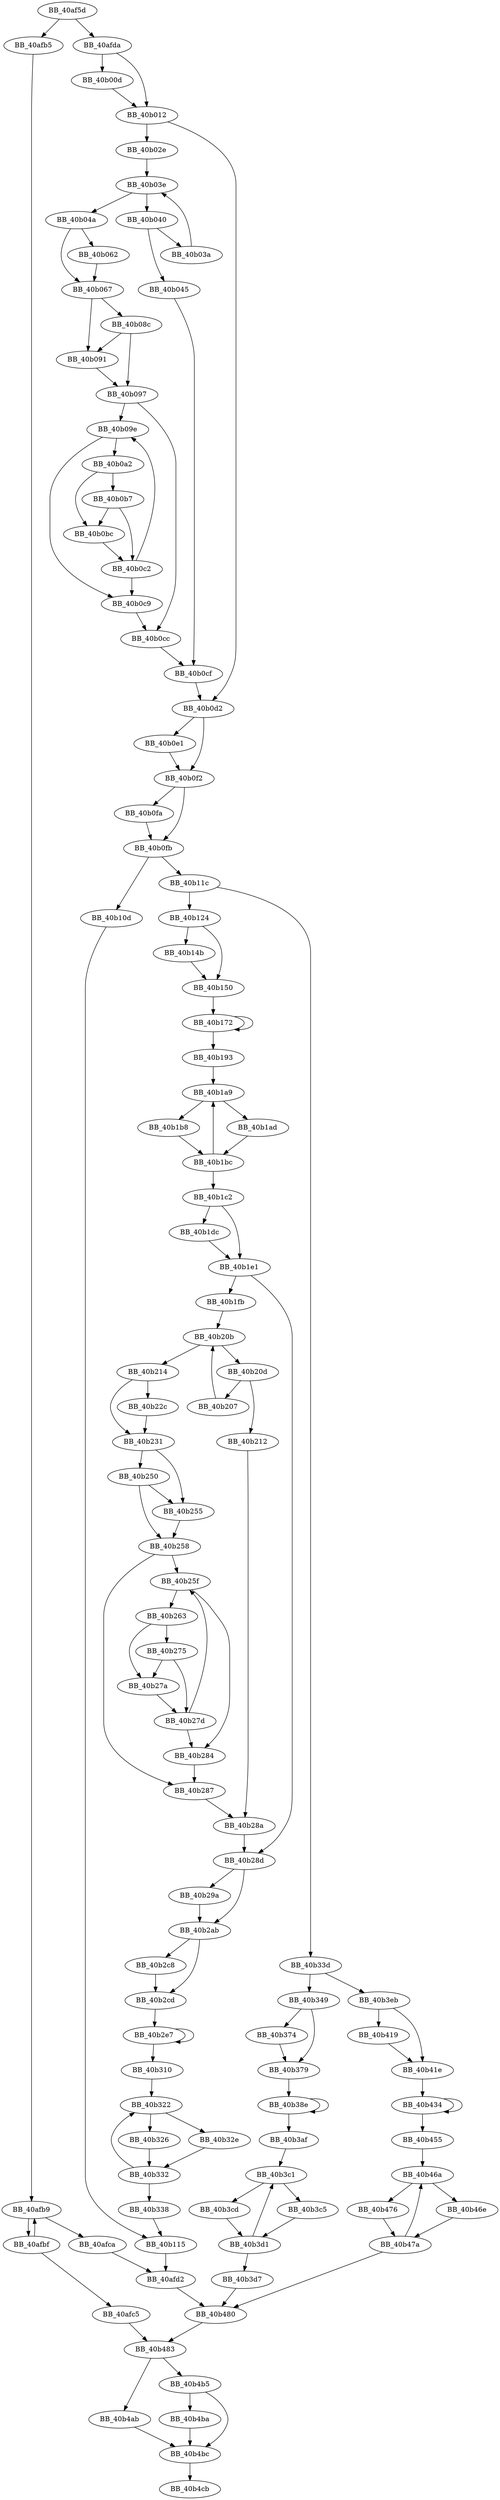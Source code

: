 DiGraph sub_40AF5D{
BB_40af5d->BB_40afb5
BB_40af5d->BB_40afda
BB_40afb5->BB_40afb9
BB_40afb9->BB_40afbf
BB_40afb9->BB_40afca
BB_40afbf->BB_40afb9
BB_40afbf->BB_40afc5
BB_40afc5->BB_40b483
BB_40afca->BB_40afd2
BB_40afd2->BB_40b480
BB_40afda->BB_40b00d
BB_40afda->BB_40b012
BB_40b00d->BB_40b012
BB_40b012->BB_40b02e
BB_40b012->BB_40b0d2
BB_40b02e->BB_40b03e
BB_40b03a->BB_40b03e
BB_40b03e->BB_40b040
BB_40b03e->BB_40b04a
BB_40b040->BB_40b03a
BB_40b040->BB_40b045
BB_40b045->BB_40b0cf
BB_40b04a->BB_40b062
BB_40b04a->BB_40b067
BB_40b062->BB_40b067
BB_40b067->BB_40b08c
BB_40b067->BB_40b091
BB_40b08c->BB_40b091
BB_40b08c->BB_40b097
BB_40b091->BB_40b097
BB_40b097->BB_40b09e
BB_40b097->BB_40b0cc
BB_40b09e->BB_40b0a2
BB_40b09e->BB_40b0c9
BB_40b0a2->BB_40b0b7
BB_40b0a2->BB_40b0bc
BB_40b0b7->BB_40b0bc
BB_40b0b7->BB_40b0c2
BB_40b0bc->BB_40b0c2
BB_40b0c2->BB_40b09e
BB_40b0c2->BB_40b0c9
BB_40b0c9->BB_40b0cc
BB_40b0cc->BB_40b0cf
BB_40b0cf->BB_40b0d2
BB_40b0d2->BB_40b0e1
BB_40b0d2->BB_40b0f2
BB_40b0e1->BB_40b0f2
BB_40b0f2->BB_40b0fa
BB_40b0f2->BB_40b0fb
BB_40b0fa->BB_40b0fb
BB_40b0fb->BB_40b10d
BB_40b0fb->BB_40b11c
BB_40b10d->BB_40b115
BB_40b115->BB_40afd2
BB_40b11c->BB_40b124
BB_40b11c->BB_40b33d
BB_40b124->BB_40b14b
BB_40b124->BB_40b150
BB_40b14b->BB_40b150
BB_40b150->BB_40b172
BB_40b172->BB_40b172
BB_40b172->BB_40b193
BB_40b193->BB_40b1a9
BB_40b1a9->BB_40b1ad
BB_40b1a9->BB_40b1b8
BB_40b1ad->BB_40b1bc
BB_40b1b8->BB_40b1bc
BB_40b1bc->BB_40b1a9
BB_40b1bc->BB_40b1c2
BB_40b1c2->BB_40b1dc
BB_40b1c2->BB_40b1e1
BB_40b1dc->BB_40b1e1
BB_40b1e1->BB_40b1fb
BB_40b1e1->BB_40b28d
BB_40b1fb->BB_40b20b
BB_40b207->BB_40b20b
BB_40b20b->BB_40b20d
BB_40b20b->BB_40b214
BB_40b20d->BB_40b207
BB_40b20d->BB_40b212
BB_40b212->BB_40b28a
BB_40b214->BB_40b22c
BB_40b214->BB_40b231
BB_40b22c->BB_40b231
BB_40b231->BB_40b250
BB_40b231->BB_40b255
BB_40b250->BB_40b255
BB_40b250->BB_40b258
BB_40b255->BB_40b258
BB_40b258->BB_40b25f
BB_40b258->BB_40b287
BB_40b25f->BB_40b263
BB_40b25f->BB_40b284
BB_40b263->BB_40b275
BB_40b263->BB_40b27a
BB_40b275->BB_40b27a
BB_40b275->BB_40b27d
BB_40b27a->BB_40b27d
BB_40b27d->BB_40b25f
BB_40b27d->BB_40b284
BB_40b284->BB_40b287
BB_40b287->BB_40b28a
BB_40b28a->BB_40b28d
BB_40b28d->BB_40b29a
BB_40b28d->BB_40b2ab
BB_40b29a->BB_40b2ab
BB_40b2ab->BB_40b2c8
BB_40b2ab->BB_40b2cd
BB_40b2c8->BB_40b2cd
BB_40b2cd->BB_40b2e7
BB_40b2e7->BB_40b2e7
BB_40b2e7->BB_40b310
BB_40b310->BB_40b322
BB_40b322->BB_40b326
BB_40b322->BB_40b32e
BB_40b326->BB_40b332
BB_40b32e->BB_40b332
BB_40b332->BB_40b322
BB_40b332->BB_40b338
BB_40b338->BB_40b115
BB_40b33d->BB_40b349
BB_40b33d->BB_40b3eb
BB_40b349->BB_40b374
BB_40b349->BB_40b379
BB_40b374->BB_40b379
BB_40b379->BB_40b38e
BB_40b38e->BB_40b38e
BB_40b38e->BB_40b3af
BB_40b3af->BB_40b3c1
BB_40b3c1->BB_40b3c5
BB_40b3c1->BB_40b3cd
BB_40b3c5->BB_40b3d1
BB_40b3cd->BB_40b3d1
BB_40b3d1->BB_40b3c1
BB_40b3d1->BB_40b3d7
BB_40b3d7->BB_40b480
BB_40b3eb->BB_40b419
BB_40b3eb->BB_40b41e
BB_40b419->BB_40b41e
BB_40b41e->BB_40b434
BB_40b434->BB_40b434
BB_40b434->BB_40b455
BB_40b455->BB_40b46a
BB_40b46a->BB_40b46e
BB_40b46a->BB_40b476
BB_40b46e->BB_40b47a
BB_40b476->BB_40b47a
BB_40b47a->BB_40b46a
BB_40b47a->BB_40b480
BB_40b480->BB_40b483
BB_40b483->BB_40b4ab
BB_40b483->BB_40b4b5
BB_40b4ab->BB_40b4bc
BB_40b4b5->BB_40b4ba
BB_40b4b5->BB_40b4bc
BB_40b4ba->BB_40b4bc
BB_40b4bc->BB_40b4cb
}

